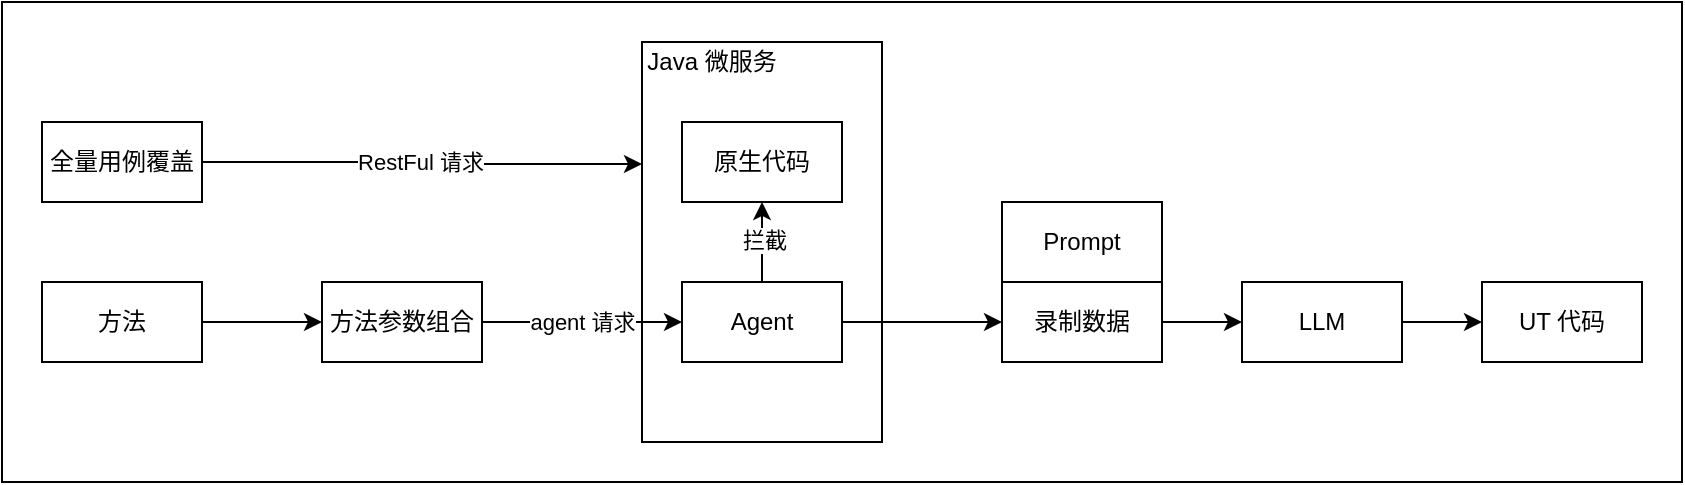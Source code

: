 <mxfile version="15.8.7" type="device"><diagram id="3b8aHmEn4idFJhnL_zJV" name="Page-1"><mxGraphModel dx="895" dy="680" grid="1" gridSize="10" guides="1" tooltips="1" connect="1" arrows="1" fold="1" page="1" pageScale="1" pageWidth="850" pageHeight="1100" math="0" shadow="0"><root><mxCell id="0"/><mxCell id="1" parent="0"/><mxCell id="yLByGoIYtNpTDTTJAMqG-20" value="" style="rounded=0;whiteSpace=wrap;html=1;" vertex="1" parent="1"><mxGeometry x="260" y="140" width="840" height="240" as="geometry"/></mxCell><mxCell id="yLByGoIYtNpTDTTJAMqG-12" value="" style="rounded=0;whiteSpace=wrap;html=1;" vertex="1" parent="1"><mxGeometry x="580" y="160" width="120" height="200" as="geometry"/></mxCell><mxCell id="yLByGoIYtNpTDTTJAMqG-18" style="edgeStyle=orthogonalEdgeStyle;rounded=0;orthogonalLoop=1;jettySize=auto;html=1;entryX=0.5;entryY=1;entryDx=0;entryDy=0;" edge="1" parent="1" source="yLByGoIYtNpTDTTJAMqG-1" target="yLByGoIYtNpTDTTJAMqG-15"><mxGeometry relative="1" as="geometry"/></mxCell><mxCell id="yLByGoIYtNpTDTTJAMqG-19" value="拦截" style="edgeLabel;html=1;align=center;verticalAlign=middle;resizable=0;points=[];" vertex="1" connectable="0" parent="yLByGoIYtNpTDTTJAMqG-18"><mxGeometry x="0.05" y="-1" relative="1" as="geometry"><mxPoint as="offset"/></mxGeometry></mxCell><mxCell id="yLByGoIYtNpTDTTJAMqG-22" style="edgeStyle=orthogonalEdgeStyle;rounded=0;orthogonalLoop=1;jettySize=auto;html=1;entryX=0;entryY=0.5;entryDx=0;entryDy=0;" edge="1" parent="1" source="yLByGoIYtNpTDTTJAMqG-1" target="yLByGoIYtNpTDTTJAMqG-21"><mxGeometry relative="1" as="geometry"/></mxCell><mxCell id="yLByGoIYtNpTDTTJAMqG-1" value="Agent" style="rounded=0;whiteSpace=wrap;html=1;" vertex="1" parent="1"><mxGeometry x="600" y="280" width="80" height="40" as="geometry"/></mxCell><mxCell id="yLByGoIYtNpTDTTJAMqG-6" value="" style="edgeStyle=orthogonalEdgeStyle;rounded=0;orthogonalLoop=1;jettySize=auto;html=1;" edge="1" parent="1" source="yLByGoIYtNpTDTTJAMqG-2" target="yLByGoIYtNpTDTTJAMqG-5"><mxGeometry relative="1" as="geometry"/></mxCell><mxCell id="yLByGoIYtNpTDTTJAMqG-2" value="方法" style="rounded=0;whiteSpace=wrap;html=1;" vertex="1" parent="1"><mxGeometry x="280" y="280" width="80" height="40" as="geometry"/></mxCell><mxCell id="yLByGoIYtNpTDTTJAMqG-8" value="agent 请求" style="edgeStyle=orthogonalEdgeStyle;rounded=0;orthogonalLoop=1;jettySize=auto;html=1;entryX=0;entryY=0.5;entryDx=0;entryDy=0;" edge="1" parent="1" source="yLByGoIYtNpTDTTJAMqG-5" target="yLByGoIYtNpTDTTJAMqG-1"><mxGeometry relative="1" as="geometry"/></mxCell><mxCell id="yLByGoIYtNpTDTTJAMqG-5" value="方法参数组合" style="rounded=0;whiteSpace=wrap;html=1;" vertex="1" parent="1"><mxGeometry x="420" y="280" width="80" height="40" as="geometry"/></mxCell><mxCell id="yLByGoIYtNpTDTTJAMqG-10" style="edgeStyle=orthogonalEdgeStyle;rounded=0;orthogonalLoop=1;jettySize=auto;html=1;entryX=0;entryY=0.305;entryDx=0;entryDy=0;entryPerimeter=0;" edge="1" parent="1" source="yLByGoIYtNpTDTTJAMqG-9" target="yLByGoIYtNpTDTTJAMqG-12"><mxGeometry relative="1" as="geometry"><mxPoint x="570" y="220" as="targetPoint"/></mxGeometry></mxCell><mxCell id="yLByGoIYtNpTDTTJAMqG-11" value="RestFul 请求" style="edgeLabel;html=1;align=center;verticalAlign=middle;resizable=0;points=[];" vertex="1" connectable="0" parent="yLByGoIYtNpTDTTJAMqG-10"><mxGeometry x="0.208" y="2" relative="1" as="geometry"><mxPoint x="-24" y="1" as="offset"/></mxGeometry></mxCell><mxCell id="yLByGoIYtNpTDTTJAMqG-9" value="全量用例覆盖" style="rounded=0;whiteSpace=wrap;html=1;" vertex="1" parent="1"><mxGeometry x="280" y="200" width="80" height="40" as="geometry"/></mxCell><mxCell id="yLByGoIYtNpTDTTJAMqG-14" value="Java 微服务" style="text;html=1;strokeColor=none;fillColor=none;align=center;verticalAlign=middle;whiteSpace=wrap;rounded=0;" vertex="1" parent="1"><mxGeometry x="575" y="160" width="80" height="20" as="geometry"/></mxCell><mxCell id="yLByGoIYtNpTDTTJAMqG-15" value="原生代码" style="rounded=0;whiteSpace=wrap;html=1;" vertex="1" parent="1"><mxGeometry x="600" y="200" width="80" height="40" as="geometry"/></mxCell><mxCell id="yLByGoIYtNpTDTTJAMqG-24" style="edgeStyle=orthogonalEdgeStyle;rounded=0;orthogonalLoop=1;jettySize=auto;html=1;" edge="1" parent="1" source="yLByGoIYtNpTDTTJAMqG-21" target="yLByGoIYtNpTDTTJAMqG-23"><mxGeometry relative="1" as="geometry"/></mxCell><mxCell id="yLByGoIYtNpTDTTJAMqG-21" value="录制数据" style="rounded=0;whiteSpace=wrap;html=1;" vertex="1" parent="1"><mxGeometry x="760" y="280" width="80" height="40" as="geometry"/></mxCell><mxCell id="yLByGoIYtNpTDTTJAMqG-26" style="edgeStyle=orthogonalEdgeStyle;rounded=0;orthogonalLoop=1;jettySize=auto;html=1;entryX=0;entryY=0.5;entryDx=0;entryDy=0;" edge="1" parent="1" source="yLByGoIYtNpTDTTJAMqG-23" target="yLByGoIYtNpTDTTJAMqG-25"><mxGeometry relative="1" as="geometry"/></mxCell><mxCell id="yLByGoIYtNpTDTTJAMqG-23" value="LLM" style="rounded=0;whiteSpace=wrap;html=1;" vertex="1" parent="1"><mxGeometry x="880" y="280" width="80" height="40" as="geometry"/></mxCell><mxCell id="yLByGoIYtNpTDTTJAMqG-25" value="UT 代码" style="rounded=0;whiteSpace=wrap;html=1;" vertex="1" parent="1"><mxGeometry x="1000" y="280" width="80" height="40" as="geometry"/></mxCell><mxCell id="yLByGoIYtNpTDTTJAMqG-28" value="Prompt" style="rounded=0;whiteSpace=wrap;html=1;" vertex="1" parent="1"><mxGeometry x="760" y="240" width="80" height="40" as="geometry"/></mxCell></root></mxGraphModel></diagram></mxfile>